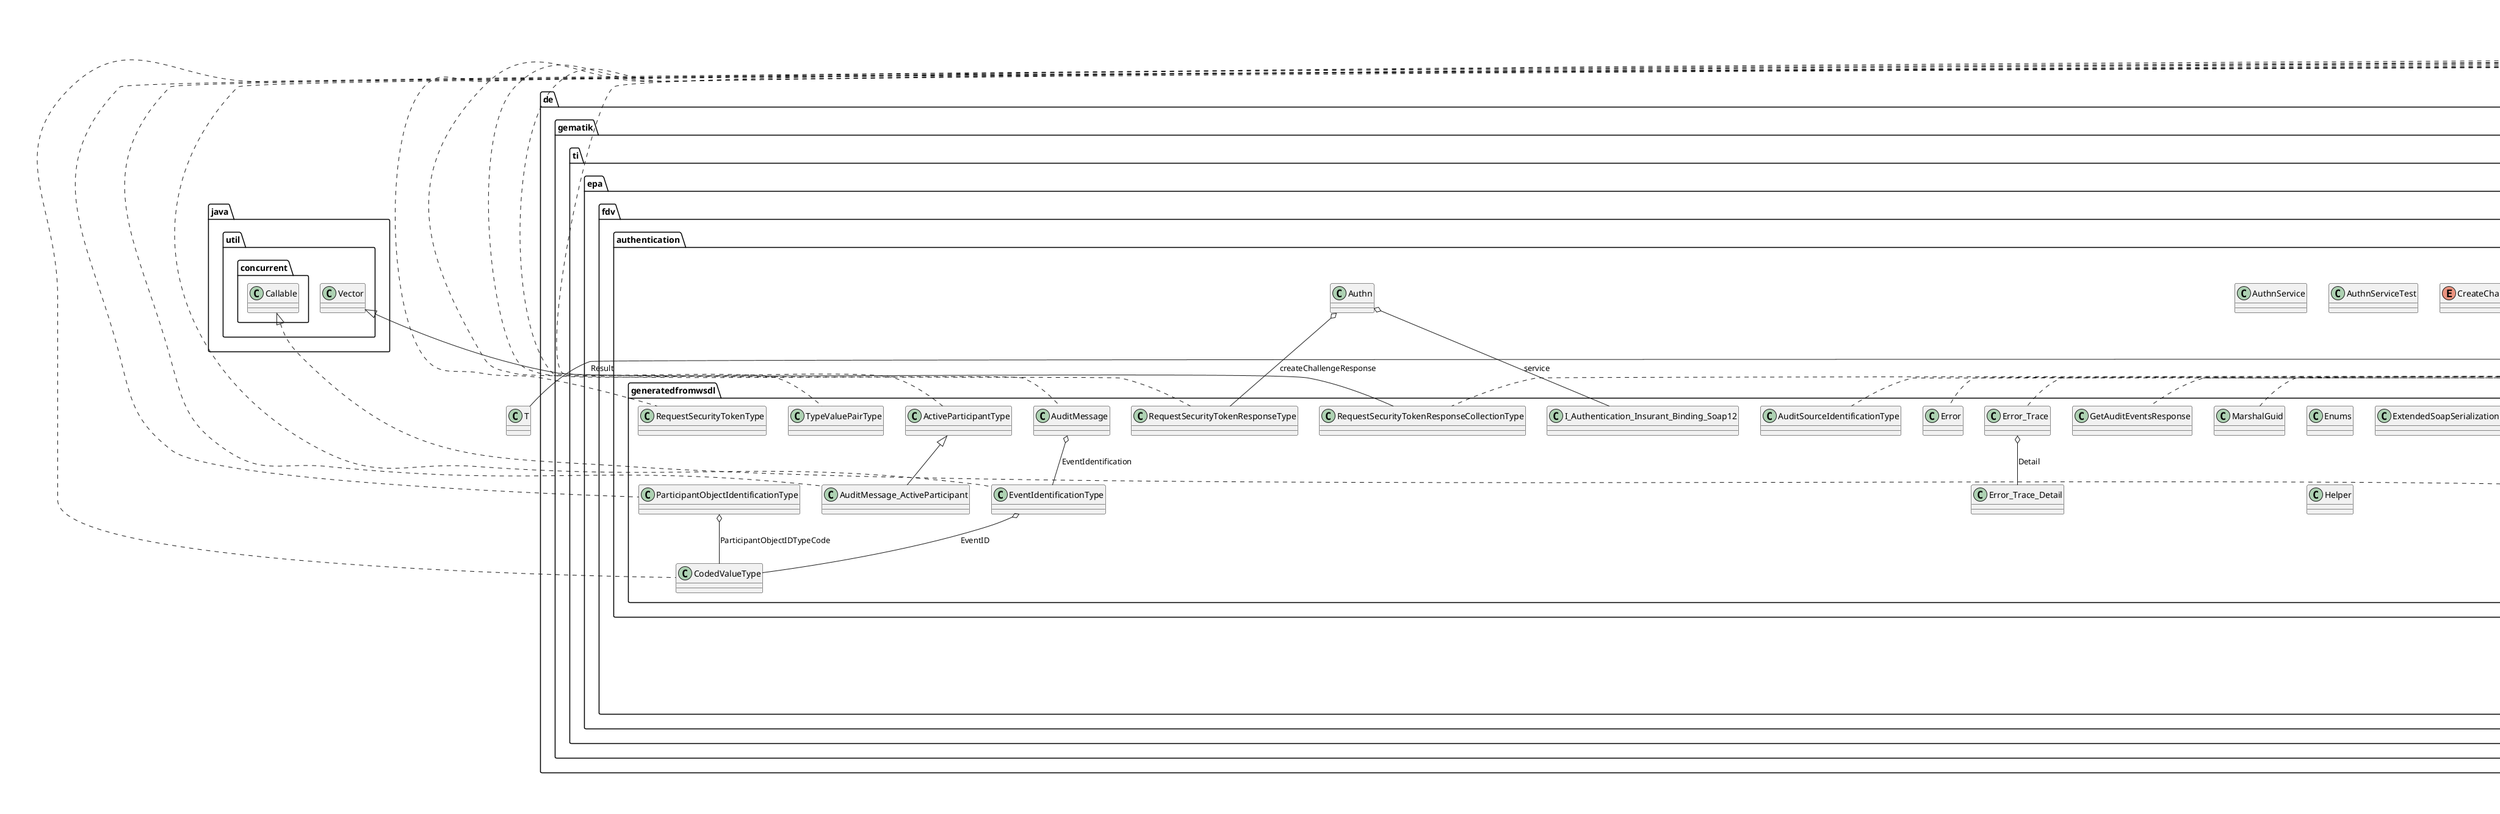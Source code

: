 @startuml

  namespace de.gematik.ti.epa.fdv.authentication {
    abstract class de.gematik.ti.epa.fdv.authentication.integration.AbstractReaderResource {
    }
  }
  

  namespace de.gematik.ti.epa.fdv.authentication {
    class de.gematik.ti.epa.fdv.authentication.Authn {
    }
  }
  

  namespace de.gematik.ti.epa.fdv.authentication {
    class de.gematik.ti.epa.fdv.authentication.AuthnService {
    }
  }
  

  namespace de.gematik.ti.epa.fdv.authentication {
    class de.gematik.ti.epa.fdv.authentication.integration.AuthnServiceInteractionWithAppTest {
    }
  }
  

  namespace de.gematik.ti.epa.fdv.authentication {
    class de.gematik.ti.epa.fdv.authentication.AuthnServiceTest {
    }
  }
  

  namespace de.gematik.ti.epa.fdv.authentication {
    class de.gematik.ti.epa.fdv.authentication.integration.AuthnIntegrationTest {
    }
  }
  

  namespace de.gematik.ti.epa.fdv.authentication {
    class de.gematik.ti.epa.fdv.authentication.integration.CardSimReaderResource {
    }
  }
  

  namespace de.gematik.ti.epa.fdv.authentication {
    enum CreateChallengeState {
    }
  }
  

  namespace de.gematik.ti.epa.fdv.authentication {
    class de.gematik.ti.epa.fdv.authentication.SslFix {
    }
  }
  

  namespace de.gematik.ti.epa.fdv.authentication {
    class de.gematik.ti.epa.fdv.authentication.integration.TestHealthCard {
    }
  }
  

  namespace de.gematik.ti.epa.fdv.authentication {
    class de.gematik.ti.epa.fdv.authentication.XmlCanonicalizer {
    }
  }
  

  namespace de.gematik.ti.epa.fdv.authentication {
    class de.gematik.ti.epa.fdv.authentication.XmlCanonicalizerTest {
    }
  }
  

  namespace de.gematik.ti.epa.fdv.authentication {
    namespace event {
      class de.gematik.ti.epa.fdv.authentication.event.AuthnProviderSelectionProvider {
      }
    }
  }
  

  namespace de.gematik.ti.epa.fdv.authentication {
    namespace event {
      interface de.gematik.ti.epa.fdv.authentication.event.IAuthnProviderSelectionListener {
      }
    }
  }
  

  namespace de.gematik.ti.epa.fdv.authentication {
    namespace event {
      class de.gematik.ti.epa.fdv.authentication.event.RequestSelectAuthenticatorEvent {
      }
    }
  }
  

  namespace de.gematik.ti.epa.fdv.authentication {
    namespace exceptions {
      class de.gematik.ti.epa.fdv.authentication.exceptions.AuthenticateException {
      }
    }
  }
  

  namespace de.gematik.ti.epa.fdv.authentication {
    namespace exceptions {
      class de.gematik.ti.epa.fdv.authentication.exceptions.XmlCanonicalizeException {
      }
    }
  }
  

  namespace de.gematik.ti.epa.fdv.authentication {
    namespace generatedfromwsdl {
      class de.gematik.ti.epa.fdv.authentication.generatedfromwsdl.ActiveParticipantType {
      }
    }
  }
  

  namespace de.gematik.ti.epa.fdv.authentication {
    namespace generatedfromwsdl {
      class de.gematik.ti.epa.fdv.authentication.generatedfromwsdl.AuditMessage {
      }
    }
  }
  

  namespace de.gematik.ti.epa.fdv.authentication {
    namespace generatedfromwsdl {
      class de.gematik.ti.epa.fdv.authentication.generatedfromwsdl.AuditMessage_ActiveParticipant {
      }
    }
  }
  

  namespace de.gematik.ti.epa.fdv.authentication {
    namespace generatedfromwsdl {
      class de.gematik.ti.epa.fdv.authentication.generatedfromwsdl.AuditSourceIdentificationType {
      }
    }
  }
  

  namespace de.gematik.ti.epa.fdv.authentication {
    namespace generatedfromwsdl {
      class de.gematik.ti.epa.fdv.authentication.generatedfromwsdl.CodedValueType {
      }
    }
  }
  

  namespace de.gematik.ti.epa.fdv.authentication {
    namespace generatedfromwsdl {
      class de.gematik.ti.epa.fdv.authentication.generatedfromwsdl.Enums {
      }
    }
  }
  

  namespace de.gematik.ti.epa.fdv.authentication {
    namespace generatedfromwsdl {
      class de.gematik.ti.epa.fdv.authentication.generatedfromwsdl.Error {
      }
    }
  }
  

  namespace de.gematik.ti.epa.fdv.authentication {
    namespace generatedfromwsdl {
      class de.gematik.ti.epa.fdv.authentication.generatedfromwsdl.Error_Trace {
      }
    }
  }
  

  namespace de.gematik.ti.epa.fdv.authentication {
    namespace generatedfromwsdl {
      class de.gematik.ti.epa.fdv.authentication.generatedfromwsdl.Error_Trace_Detail {
      }
    }
  }
  

  namespace de.gematik.ti.epa.fdv.authentication {
    namespace generatedfromwsdl {
      class de.gematik.ti.epa.fdv.authentication.generatedfromwsdl.EventIdentificationType {
      }
    }
  }
  

  namespace de.gematik.ti.epa.fdv.authentication {
    namespace generatedfromwsdl {
      class de.gematik.ti.epa.fdv.authentication.generatedfromwsdl.ExtendedSoapSerializationEnvelope {
      }
    }
  }
  

  namespace de.gematik.ti.epa.fdv.authentication {
    namespace generatedfromwsdl {
      class de.gematik.ti.epa.fdv.authentication.generatedfromwsdl.GetAuditEventsResponse {
      }
    }
  }
  

  namespace de.gematik.ti.epa.fdv.authentication {
    namespace generatedfromwsdl {
      class de.gematik.ti.epa.fdv.authentication.generatedfromwsdl.Helper {
      }
    }
  }
  

  namespace de.gematik.ti.epa.fdv.authentication {
    namespace generatedfromwsdl {
      class de.gematik.ti.epa.fdv.authentication.generatedfromwsdl.I_Authentication_Insurant_Binding_Soap12 {
      }
    }
  }
  

  namespace de.gematik.ti.epa.fdv.authentication {
    namespace generatedfromwsdl {
      class de.gematik.ti.epa.fdv.authentication.generatedfromwsdl.MarshalGuid {
      }
    }
  }
  

  namespace de.gematik.ti.epa.fdv.authentication {
    namespace generatedfromwsdl {
      class de.gematik.ti.epa.fdv.authentication.generatedfromwsdl.ParticipantObjectIdentificationType {
      }
    }
  }
  

  namespace de.gematik.ti.epa.fdv.authentication {
    namespace generatedfromwsdl {
      class de.gematik.ti.epa.fdv.authentication.generatedfromwsdl.RequestSecurityTokenResponseCollectionType {
      }
    }
  }
  

  namespace de.gematik.ti.epa.fdv.authentication {
    namespace generatedfromwsdl {
      class de.gematik.ti.epa.fdv.authentication.generatedfromwsdl.RequestSecurityTokenResponseType {
      }
    }
  }
  

  namespace de.gematik.ti.epa.fdv.authentication {
    namespace generatedfromwsdl {
      class de.gematik.ti.epa.fdv.authentication.generatedfromwsdl.RequestSecurityTokenType {
      }
    }
  }
  

  namespace de.gematik.ti.epa.fdv.authentication {
    namespace generatedfromwsdl {
      class de.gematik.ti.epa.fdv.authentication.generatedfromwsdl.TypeValuePairType {
      }
    }
  }
  

  namespace de.gematik.ti.epa.fdv.gen.authn {
    class de.gematik.ti.epa.fdv.gen.authn.ActionType {
    }
  }
  

  namespace de.gematik.ti.epa.fdv.gen.authn {
    class de.gematik.ti.epa.fdv.gen.authn.ActiveParticipantType {
    }
  }
  

  namespace de.gematik.ti.epa.fdv.gen.authn {
    class de.gematik.ti.epa.fdv.gen.authn.AdviceType {
    }
  }
  

  namespace de.gematik.ti.epa.fdv.gen.authn {
    class de.gematik.ti.epa.fdv.gen.authn.AgreementMethodType {
    }
  }
  

  namespace de.gematik.ti.epa.fdv.gen.authn {
    class de.gematik.ti.epa.fdv.gen.authn.AllowPostdatingType {
    }
  }
  

  namespace de.gematik.ti.epa.fdv.gen.authn {
    class de.gematik.ti.epa.fdv.gen.authn.Anonymous {
    }
  }
  

  namespace de.gematik.ti.epa.fdv.gen.authn {
    class de.gematik.ti.epa.fdv.gen.authn.AppliesTo {
    }
  }
  

  namespace de.gematik.ti.epa.fdv.gen.authn {
    class de.gematik.ti.epa.fdv.gen.authn.AssertionType {
    }
  }
  

  namespace de.gematik.ti.epa.fdv.gen.authn {
    class de.gematik.ti.epa.fdv.gen.authn.AttributeStatementType {
    }
  }
  

  namespace de.gematik.ti.epa.fdv.gen.authn {
    class de.gematik.ti.epa.fdv.gen.authn.AttributeType {
    }
  }
  

  namespace de.gematik.ti.epa.fdv.gen.authn {
    class de.gematik.ti.epa.fdv.gen.authn.AttributedAnyType {
    }
  }
  

  namespace de.gematik.ti.epa.fdv.gen.authn {
    class de.gematik.ti.epa.fdv.gen.authn.AttributedDateTime {
    }
  }
  

  namespace de.gematik.ti.epa.fdv.gen.authn {
    class de.gematik.ti.epa.fdv.gen.authn.AttributedQNameType {
    }
  }
  

  namespace de.gematik.ti.epa.fdv.gen.authn {
    class de.gematik.ti.epa.fdv.gen.authn.AttributedQNameType_1 {
    }
  }
  

  namespace de.gematik.ti.epa.fdv.gen.authn {
    class de.gematik.ti.epa.fdv.gen.authn.AttributedString {
    }
  }
  

  namespace de.gematik.ti.epa.fdv.gen.authn {
    class de.gematik.ti.epa.fdv.gen.authn.AttributedURI {
    }
  }
  

  namespace de.gematik.ti.epa.fdv.gen.authn {
    class de.gematik.ti.epa.fdv.gen.authn.AttributedURIType {
    }
  }
  

  namespace de.gematik.ti.epa.fdv.gen.authn {
    class de.gematik.ti.epa.fdv.gen.authn.AttributedUnsignedLongType {
    }
  }
  

  namespace de.gematik.ti.epa.fdv.gen.authn {
    class de.gematik.ti.epa.fdv.gen.authn.AudienceRestrictionType {
    }
  }
  

  namespace de.gematik.ti.epa.fdv.gen.authn {
    class de.gematik.ti.epa.fdv.gen.authn.AuditMessage {
    }
  }
  

  namespace de.gematik.ti.epa.fdv.gen.authn {
    class de.gematik.ti.epa.fdv.gen.authn.AuditMessage_ActiveParticipant {
    }
  }
  

  namespace de.gematik.ti.epa.fdv.gen.authn {
    class de.gematik.ti.epa.fdv.gen.authn.AuditSourceIdentificationType {
    }
  }
  

  namespace de.gematik.ti.epa.fdv.gen.authn {
    class de.gematik.ti.epa.fdv.gen.authn.AuthenticatorType {
    }
  }
  

  namespace de.gematik.ti.epa.fdv.gen.authn {
    class de.gematik.ti.epa.fdv.gen.authn.AuthnContextType {
    }
  }
  

  namespace de.gematik.ti.epa.fdv.gen.authn {
    class de.gematik.ti.epa.fdv.gen.authn.AuthnStatementType {
    }
  }
  

  namespace de.gematik.ti.epa.fdv.gen.authn {
    class de.gematik.ti.epa.fdv.gen.authn.AuthzDecisionStatementType {
    }
  }
  

  namespace de.gematik.ti.epa.fdv.gen.authn {
    class de.gematik.ti.epa.fdv.gen.authn.BaseIDAbstractType {
    }
  }
  

  namespace de.gematik.ti.epa.fdv.gen.authn {
    class de.gematik.ti.epa.fdv.gen.authn.BinaryExchangeType {
    }
  }
  

  namespace de.gematik.ti.epa.fdv.gen.authn {
    class de.gematik.ti.epa.fdv.gen.authn.BinarySecretType {
    }
  }
  

  namespace de.gematik.ti.epa.fdv.gen.authn {
    class de.gematik.ti.epa.fdv.gen.authn.BinarySecurityTokenType {
    }
  }
  

  namespace de.gematik.ti.epa.fdv.gen.authn {
    class de.gematik.ti.epa.fdv.gen.authn.CancelTargetType {
    }
  }
  

  namespace de.gematik.ti.epa.fdv.gen.authn {
    class de.gematik.ti.epa.fdv.gen.authn.CanonicalizationMethodType {
    }
  }
  

  namespace de.gematik.ti.epa.fdv.gen.authn {
    class de.gematik.ti.epa.fdv.gen.authn.CipherDataType {
    }
  }
  

  namespace de.gematik.ti.epa.fdv.gen.authn {
    class de.gematik.ti.epa.fdv.gen.authn.CipherReferenceType {
    }
  }
  

  namespace de.gematik.ti.epa.fdv.gen.authn {
    class de.gematik.ti.epa.fdv.gen.authn.ClaimsType {
    }
  }
  

  namespace de.gematik.ti.epa.fdv.gen.authn {
    class de.gematik.ti.epa.fdv.gen.authn.CodedValueType {
    }
  }
  

  namespace de.gematik.ti.epa.fdv.gen.authn {
    class de.gematik.ti.epa.fdv.gen.authn.ConditionAbstractType {
    }
  }
  

  namespace de.gematik.ti.epa.fdv.gen.authn {
    class de.gematik.ti.epa.fdv.gen.authn.ConditionsType {
    }
  }
  

  namespace de.gematik.ti.epa.fdv.gen.authn {
    class de.gematik.ti.epa.fdv.gen.authn.DHKeyValueType {
    }
  }
  

  namespace de.gematik.ti.epa.fdv.gen.authn {
    class de.gematik.ti.epa.fdv.gen.authn.DSAKeyValueType {
    }
  }
  

  namespace de.gematik.ti.epa.fdv.gen.authn {
    class de.gematik.ti.epa.fdv.gen.authn.DelegateToType {
    }
  }
  

  namespace de.gematik.ti.epa.fdv.gen.authn {
    class de.gematik.ti.epa.fdv.gen.authn.DigestMethodType {
    }
  }
  

  namespace de.gematik.ti.epa.fdv.gen.authn {
    class de.gematik.ti.epa.fdv.gen.authn.EmbeddedType {
    }
  }
  

  namespace de.gematik.ti.epa.fdv.gen.authn {
    class de.gematik.ti.epa.fdv.gen.authn.EncodedString {
    }
  }
  

  namespace de.gematik.ti.epa.fdv.gen.authn {
    class de.gematik.ti.epa.fdv.gen.authn.EncryptedDataType {
    }
  }
  

  namespace de.gematik.ti.epa.fdv.gen.authn {
    class de.gematik.ti.epa.fdv.gen.authn.EncryptedElementType {
    }
  }
  

  namespace de.gematik.ti.epa.fdv.gen.authn {
    class de.gematik.ti.epa.fdv.gen.authn.EncryptedKeyType {
    }
  }
  

  namespace de.gematik.ti.epa.fdv.gen.authn {
    class de.gematik.ti.epa.fdv.gen.authn.EncryptedType {
    }
  }
  

  namespace de.gematik.ti.epa.fdv.gen.authn {
    class de.gematik.ti.epa.fdv.gen.authn.EncryptionMethodType {
    }
  }
  

  namespace de.gematik.ti.epa.fdv.gen.authn {
    class de.gematik.ti.epa.fdv.gen.authn.EncryptionPropertiesType {
    }
  }
  

  namespace de.gematik.ti.epa.fdv.gen.authn {
    class de.gematik.ti.epa.fdv.gen.authn.EncryptionPropertyType {
    }
  }
  

  namespace de.gematik.ti.epa.fdv.gen.authn {
    class de.gematik.ti.epa.fdv.gen.authn.EncryptionType {
    }
  }
  

  namespace de.gematik.ti.epa.fdv.gen.authn {
    class de.gematik.ti.epa.fdv.gen.authn.EndpointReferenceType {
    }
  }
  

  namespace de.gematik.ti.epa.fdv.gen.authn {
    class de.gematik.ti.epa.fdv.gen.authn.EntropyType {
    }
  }
  

  namespace de.gematik.ti.epa.fdv.gen.authn {
    class de.gematik.ti.epa.fdv.gen.authn.Enums {
    }
  }
  

  namespace de.gematik.ti.epa.fdv.gen.authn {
    class de.gematik.ti.epa.fdv.gen.authn.Error {
    }
  }
  

  namespace de.gematik.ti.epa.fdv.gen.authn {
    class de.gematik.ti.epa.fdv.gen.authn.Error_Trace {
    }
  }
  

  namespace de.gematik.ti.epa.fdv.gen.authn {
    class de.gematik.ti.epa.fdv.gen.authn.Error_Trace_Detail {
    }
  }
  

  namespace de.gematik.ti.epa.fdv.gen.authn {
    class de.gematik.ti.epa.fdv.gen.authn.EventIdentificationType {
    }
  }
  

  namespace de.gematik.ti.epa.fdv.gen.authn {
    class de.gematik.ti.epa.fdv.gen.authn.EvidenceType {
    }
  }
  

  namespace de.gematik.ti.epa.fdv.gen.authn {
    class de.gematik.ti.epa.fdv.gen.authn.ExtendedSoapSerializationEnvelope {
    }
  }
  

  namespace de.gematik.ti.epa.fdv.gen.authn {
    class de.gematik.ti.epa.fdv.gen.authn.Functions {
    }
  }
  

  namespace de.gematik.ti.epa.fdv.gen.authn {
    class de.gematik.ti.epa.fdv.gen.authn.GetAuditEventsResponse {
    }
  }
  

  namespace de.gematik.ti.epa.fdv.gen.authn {
    class de.gematik.ti.epa.fdv.gen.authn.Helper {
    }
  }
  

  namespace de.gematik.ti.epa.fdv.gen.authn {
    interface de.gematik.ti.epa.fdv.gen.authn.IServiceEvents {
    }
  }
  

  namespace de.gematik.ti.epa.fdv.gen.authn {
    class de.gematik.ti.epa.fdv.gen.authn.I_Authentication_Insurant_Binding_Soap12 {
    }
  }
  

  namespace de.gematik.ti.epa.fdv.gen.authn {
    class de.gematik.ti.epa.fdv.gen.authn.KeyExchangeTokenType {
    }
  }
  

  namespace de.gematik.ti.epa.fdv.gen.authn {
    class de.gematik.ti.epa.fdv.gen.authn.KeyIdentifierType {
    }
  }
  

  namespace de.gematik.ti.epa.fdv.gen.authn {
    class de.gematik.ti.epa.fdv.gen.authn.KeyInfoConfirmationDataType {
    }
  }
  

  namespace de.gematik.ti.epa.fdv.gen.authn {
    class de.gematik.ti.epa.fdv.gen.authn.KeyInfoType {
    }
  }
  

  namespace de.gematik.ti.epa.fdv.gen.authn {
    class de.gematik.ti.epa.fdv.gen.authn.KeyValueType {
    }
  }
  

  namespace de.gematik.ti.epa.fdv.gen.authn {
    class de.gematik.ti.epa.fdv.gen.authn.LifetimeType {
    }
  }
  

  namespace de.gematik.ti.epa.fdv.gen.authn {
    class de.gematik.ti.epa.fdv.gen.authn.ManifestType {
    }
  }
  

  namespace de.gematik.ti.epa.fdv.gen.authn {
    class de.gematik.ti.epa.fdv.gen.authn.MarshalGuid {
    }
  }
  

  namespace de.gematik.ti.epa.fdv.gen.authn {
    class de.gematik.ti.epa.fdv.gen.authn.MetadataType {
    }
  }
  

  namespace de.gematik.ti.epa.fdv.gen.authn {
    class de.gematik.ti.epa.fdv.gen.authn.NameIDType {
    }
  }
  

  namespace de.gematik.ti.epa.fdv.gen.authn {
    class de.gematik.ti.epa.fdv.gen.authn.ObjectType {
    }
  }
  

  namespace de.gematik.ti.epa.fdv.gen.authn {
    class de.gematik.ti.epa.fdv.gen.authn.OnBehalfOfType {
    }
  }
  

  namespace de.gematik.ti.epa.fdv.gen.authn {
    class de.gematik.ti.epa.fdv.gen.authn.OneTimeUseType {
    }
  }
  

  namespace de.gematik.ti.epa.fdv.gen.authn {
    class de.gematik.ti.epa.fdv.gen.authn.OperationResult {
    }
  }
  

  namespace de.gematik.ti.epa.fdv.gen.authn {
    class de.gematik.ti.epa.fdv.gen.authn.OperatorContentType {
    }
  }
  

  namespace de.gematik.ti.epa.fdv.gen.authn {
    class de.gematik.ti.epa.fdv.gen.authn.PGPDataType {
    }
  }
  

  namespace de.gematik.ti.epa.fdv.gen.authn {
    class de.gematik.ti.epa.fdv.gen.authn.ParticipantObjectIdentificationType {
    }
  }
  

  namespace de.gematik.ti.epa.fdv.gen.authn {
    class de.gematik.ti.epa.fdv.gen.authn.ParticipantType {
    }
  }
  

  namespace de.gematik.ti.epa.fdv.gen.authn {
    class de.gematik.ti.epa.fdv.gen.authn.ParticipantsType {
    }
  }
  

  namespace de.gematik.ti.epa.fdv.gen.authn {
    class de.gematik.ti.epa.fdv.gen.authn.PasswordString {
    }
  }
  

  namespace de.gematik.ti.epa.fdv.gen.authn {
    class de.gematik.ti.epa.fdv.gen.authn.Policy {
    }
  }
  

  namespace de.gematik.ti.epa.fdv.gen.authn {
    class de.gematik.ti.epa.fdv.gen.authn.PolicyAttachment {
    }
  }
  

  namespace de.gematik.ti.epa.fdv.gen.authn {
    class de.gematik.ti.epa.fdv.gen.authn.PolicyReference {
    }
  }
  

  namespace de.gematik.ti.epa.fdv.gen.authn {
    class de.gematik.ti.epa.fdv.gen.authn.ProblemActionType {
    }
  }
  

  namespace de.gematik.ti.epa.fdv.gen.authn {
    class de.gematik.ti.epa.fdv.gen.authn.ProofEncryptionType {
    }
  }
  

  namespace de.gematik.ti.epa.fdv.gen.authn {
    class de.gematik.ti.epa.fdv.gen.authn.ProxyRestrictionType {
    }
  }
  

  namespace de.gematik.ti.epa.fdv.gen.authn {
    class de.gematik.ti.epa.fdv.gen.authn.RSAKeyValueType {
    }
  }
  

  namespace de.gematik.ti.epa.fdv.gen.authn {
    class de.gematik.ti.epa.fdv.gen.authn.ReferenceList {
    }
  }
  

  namespace de.gematik.ti.epa.fdv.gen.authn {
    class de.gematik.ti.epa.fdv.gen.authn.ReferenceParametersType {
    }
  }
  

  namespace de.gematik.ti.epa.fdv.gen.authn {
    class de.gematik.ti.epa.fdv.gen.authn.ReferenceType {
    }
  }
  

  namespace de.gematik.ti.epa.fdv.gen.authn {
    class de.gematik.ti.epa.fdv.gen.authn.ReferenceType_1 {
    }
  }
  

  namespace de.gematik.ti.epa.fdv.gen.authn {
    class de.gematik.ti.epa.fdv.gen.authn.ReferenceType_2 {
    }
  }
  

  namespace de.gematik.ti.epa.fdv.gen.authn {
    class de.gematik.ti.epa.fdv.gen.authn.RelatesToType {
    }
  }
  

  namespace de.gematik.ti.epa.fdv.gen.authn {
    class de.gematik.ti.epa.fdv.gen.authn.RenewTargetType {
    }
  }
  

  namespace de.gematik.ti.epa.fdv.gen.authn {
    class de.gematik.ti.epa.fdv.gen.authn.RenewingType {
    }
  }
  

  namespace de.gematik.ti.epa.fdv.gen.authn {
    class de.gematik.ti.epa.fdv.gen.authn.RequestKETType {
    }
  }
  

  namespace de.gematik.ti.epa.fdv.gen.authn {
    class de.gematik.ti.epa.fdv.gen.authn.RequestSecurityTokenCollectionType {
    }
  }
  

  namespace de.gematik.ti.epa.fdv.gen.authn {
    class de.gematik.ti.epa.fdv.gen.authn.RequestSecurityTokenResponseCollectionType {
    }
  }
  

  namespace de.gematik.ti.epa.fdv.gen.authn {
    class de.gematik.ti.epa.fdv.gen.authn.RequestSecurityTokenResponseType {
    }
  }
  

  namespace de.gematik.ti.epa.fdv.gen.authn {
    class de.gematik.ti.epa.fdv.gen.authn.RequestSecurityTokenType {
    }
  }
  

  namespace de.gematik.ti.epa.fdv.gen.authn {
    class de.gematik.ti.epa.fdv.gen.authn.RequestedProofTokenType {
    }
  }
  

  namespace de.gematik.ti.epa.fdv.gen.authn {
    class de.gematik.ti.epa.fdv.gen.authn.RequestedReferenceType {
    }
  }
  

  namespace de.gematik.ti.epa.fdv.gen.authn {
    class de.gematik.ti.epa.fdv.gen.authn.RequestedSecurityTokenType {
    }
  }
  

  namespace de.gematik.ti.epa.fdv.gen.authn {
    class de.gematik.ti.epa.fdv.gen.authn.RequestedTokenCancelledType {
    }
  }
  

  namespace de.gematik.ti.epa.fdv.gen.authn {
    class de.gematik.ti.epa.fdv.gen.authn.RetrievalMethodType {
    }
  }
  

  namespace de.gematik.ti.epa.fdv.gen.authn {
    class de.gematik.ti.epa.fdv.gen.authn.SPKIDataType {
    }
  }
  

  namespace de.gematik.ti.epa.fdv.gen.authn {
    class de.gematik.ti.epa.fdv.gen.authn.SecondaryParameters {
    }
  }
  

  namespace de.gematik.ti.epa.fdv.gen.authn {
    class de.gematik.ti.epa.fdv.gen.authn.SecurityHeaderType {
    }
  }
  

  namespace de.gematik.ti.epa.fdv.gen.authn {
    class de.gematik.ti.epa.fdv.gen.authn.SecurityTokenReferenceType {
    }
  }
  

  namespace de.gematik.ti.epa.fdv.gen.authn {
    class de.gematik.ti.epa.fdv.gen.authn.ServiceNameType {
    }
  }
  

  namespace de.gematik.ti.epa.fdv.gen.authn {
    class de.gematik.ti.epa.fdv.gen.authn.SignChallengeType {
    }
  }
  

  namespace de.gematik.ti.epa.fdv.gen.authn {
    class de.gematik.ti.epa.fdv.gen.authn.SignatureMethodType {
    }
  }
  

  namespace de.gematik.ti.epa.fdv.gen.authn {
    class de.gematik.ti.epa.fdv.gen.authn.SignaturePropertiesType {
    }
  }
  

  namespace de.gematik.ti.epa.fdv.gen.authn {
    class de.gematik.ti.epa.fdv.gen.authn.SignaturePropertyType {
    }
  }
  

  namespace de.gematik.ti.epa.fdv.gen.authn {
    class de.gematik.ti.epa.fdv.gen.authn.SignatureType {
    }
  }
  

  namespace de.gematik.ti.epa.fdv.gen.authn {
    class de.gematik.ti.epa.fdv.gen.authn.SignatureValueType {
    }
  }
  

  namespace de.gematik.ti.epa.fdv.gen.authn {
    class de.gematik.ti.epa.fdv.gen.authn.SignedInfoType {
    }
  }
  

  namespace de.gematik.ti.epa.fdv.gen.authn {
    class de.gematik.ti.epa.fdv.gen.authn.StatementAbstractType {
    }
  }
  

  namespace de.gematik.ti.epa.fdv.gen.authn {
    class de.gematik.ti.epa.fdv.gen.authn.StatusType {
    }
  }
  

  namespace de.gematik.ti.epa.fdv.gen.authn {
    class de.gematik.ti.epa.fdv.gen.authn.SubjectConfirmationDataType {
    }
  }
  

  namespace de.gematik.ti.epa.fdv.gen.authn {
    class de.gematik.ti.epa.fdv.gen.authn.SubjectConfirmationType {
    }
  }
  

  namespace de.gematik.ti.epa.fdv.gen.authn {
    class de.gematik.ti.epa.fdv.gen.authn.SubjectLocalityType {
    }
  }
  

  namespace de.gematik.ti.epa.fdv.gen.authn {
    class de.gematik.ti.epa.fdv.gen.authn.SubjectType {
    }
  }
  

  namespace de.gematik.ti.epa.fdv.gen.authn {
    class de.gematik.ti.epa.fdv.gen.authn.TimestampType {
    }
  }
  

  namespace de.gematik.ti.epa.fdv.gen.authn {
    class de.gematik.ti.epa.fdv.gen.authn.TransformType {
    }
  }
  

  namespace de.gematik.ti.epa.fdv.gen.authn {
    class de.gematik.ti.epa.fdv.gen.authn.TransformationParametersType {
    }
  }
  

  namespace de.gematik.ti.epa.fdv.gen.authn {
    class de.gematik.ti.epa.fdv.gen.authn.TransformsType {
    }
  }
  

  namespace de.gematik.ti.epa.fdv.gen.authn {
    class de.gematik.ti.epa.fdv.gen.authn.TransformsType_1 {
    }
  }
  

  namespace de.gematik.ti.epa.fdv.gen.authn {
    class de.gematik.ti.epa.fdv.gen.authn.TypeValuePairType {
    }
  }
  

  namespace de.gematik.ti.epa.fdv.gen.authn {
    class de.gematik.ti.epa.fdv.gen.authn.UseKeyType {
    }
  }
  

  namespace de.gematik.ti.epa.fdv.gen.authn {
    class de.gematik.ti.epa.fdv.gen.authn.UsernameTokenType {
    }
  }
  

  namespace de.gematik.ti.epa.fdv.gen.authn {
    class de.gematik.ti.epa.fdv.gen.authn.UsingAddressing {
    }
  }
  

  namespace de.gematik.ti.epa.fdv.gen.authn {
    class de.gematik.ti.epa.fdv.gen.authn.ValidateTargetType {
    }
  }
  

  namespace de.gematik.ti.epa.fdv.gen.authn {
    class de.gematik.ti.epa.fdv.gen.authn.X509DataType {
    }
  }
  

  namespace de.gematik.ti.epa.fdv.gen.authn {
    class de.gematik.ti.epa.fdv.gen.authn.X509IssuerSerialType {
    }
  }
  

  de.gematik.ti.epa.fdv.authentication.Authn o-- de.gematik.ti.epa.fdv.authentication.generatedfromwsdl.RequestSecurityTokenResponseType : createChallengeResponse
  de.gematik.ti.epa.fdv.authentication.Authn o-- de.gematik.ti.epa.fdv.authentication.generatedfromwsdl.I_Authentication_Insurant_Binding_Soap12 : service
  de.gematik.ti.epa.fdv.authentication.integration.AuthnServiceInteractionWithAppTest o-- de.gematik.ti.epa.fdv.authentication.integration.AuthnServiceInteractionWithAppTest.MockEpaApp : mockEpaApp
  de.gematik.ti.epa.fdv.authentication.integration.CardSimReaderResource o-- de.gematik.ti.epa.fdv.authentication.integration.CardSimReaderResource.ConnectionListener : connectionListener
  de.gematik.ti.epa.fdv.authentication.event.AuthnProviderSelectionProvider .up.|> de.gematik.ti.epa.fdv.authentication.event.IAuthnProviderSelectionListener
  de.gematik.ti.epa.fdv.authentication.event.AuthnProviderSelectionProvider .up.|> java.util.concurrent.Callable
  de.gematik.ti.epa.fdv.authentication.event.RequestSelectAuthenticatorEvent o-- de.gematik.ti.epa.fdv.authentication.event.IAuthnProviderSelectionListener : listner
  de.gematik.ti.epa.fdv.authentication.generatedfromwsdl.ActiveParticipantType .up.|> KvmSerializable
  de.gematik.ti.epa.fdv.authentication.generatedfromwsdl.ActiveParticipantType o-- de.gematik.ti.epa.fdv.authentication.generatedfromwsdl.Enums.ActiveParticipantType_NetworkAccessPointTypeCode : NetworkAccessPointTypeCode
  de.gematik.ti.epa.fdv.authentication.generatedfromwsdl.AuditMessage .up.|> KvmSerializable
  de.gematik.ti.epa.fdv.authentication.generatedfromwsdl.AuditMessage o-- de.gematik.ti.epa.fdv.authentication.generatedfromwsdl.EventIdentificationType : EventIdentification
  de.gematik.ti.epa.fdv.authentication.generatedfromwsdl.AuditMessage_ActiveParticipant .up.|> KvmSerializable
  de.gematik.ti.epa.fdv.authentication.generatedfromwsdl.AuditMessage_ActiveParticipant -up-|> de.gematik.ti.epa.fdv.authentication.generatedfromwsdl.ActiveParticipantType
  de.gematik.ti.epa.fdv.authentication.generatedfromwsdl.AuditSourceIdentificationType .up.|> KvmSerializable
  de.gematik.ti.epa.fdv.authentication.generatedfromwsdl.CodedValueType .up.|> KvmSerializable
  de.gematik.ti.epa.fdv.authentication.generatedfromwsdl.Error .up.|> KvmSerializable
  de.gematik.ti.epa.fdv.authentication.generatedfromwsdl.Error_Trace .up.|> KvmSerializable
  de.gematik.ti.epa.fdv.authentication.generatedfromwsdl.Error_Trace o-- de.gematik.ti.epa.fdv.authentication.generatedfromwsdl.Error_Trace_Detail : Detail
  de.gematik.ti.epa.fdv.authentication.generatedfromwsdl.EventIdentificationType .up.|> KvmSerializable
  de.gematik.ti.epa.fdv.authentication.generatedfromwsdl.EventIdentificationType o-- de.gematik.ti.epa.fdv.authentication.generatedfromwsdl.Enums.EventIdentificationType_EventActionCode : EventActionCode
  de.gematik.ti.epa.fdv.authentication.generatedfromwsdl.EventIdentificationType o-- de.gematik.ti.epa.fdv.authentication.generatedfromwsdl.CodedValueType : EventID
  de.gematik.ti.epa.fdv.authentication.generatedfromwsdl.EventIdentificationType o-- de.gematik.ti.epa.fdv.authentication.generatedfromwsdl.Enums.EventIdentificationType_EventOutcomeIndicator : EventOutcomeIndicator
  de.gematik.ti.epa.fdv.authentication.generatedfromwsdl.GetAuditEventsResponse .up.|> KvmSerializable
  de.gematik.ti.epa.fdv.authentication.generatedfromwsdl.MarshalGuid .up.|> Marshal
  de.gematik.ti.epa.fdv.authentication.generatedfromwsdl.ParticipantObjectIdentificationType .up.|> KvmSerializable
  de.gematik.ti.epa.fdv.authentication.generatedfromwsdl.ParticipantObjectIdentificationType o-- de.gematik.ti.epa.fdv.authentication.generatedfromwsdl.Enums.ParticipantObjectIdentificationType_ParticipantObjectDataLifeCycle : ParticipantObjectDataLifeCycle
  de.gematik.ti.epa.fdv.authentication.generatedfromwsdl.ParticipantObjectIdentificationType o-- de.gematik.ti.epa.fdv.authentication.generatedfromwsdl.CodedValueType : ParticipantObjectIDTypeCode
  de.gematik.ti.epa.fdv.authentication.generatedfromwsdl.ParticipantObjectIdentificationType o-- de.gematik.ti.epa.fdv.authentication.generatedfromwsdl.Enums.ParticipantObjectIdentificationType_ParticipantObjectTypeCode : ParticipantObjectTypeCode
  de.gematik.ti.epa.fdv.authentication.generatedfromwsdl.ParticipantObjectIdentificationType o-- de.gematik.ti.epa.fdv.authentication.generatedfromwsdl.Enums.ParticipantObjectIdentificationType_ParticipantObjectTypeCodeRole : ParticipantObjectTypeCodeRole
  de.gematik.ti.epa.fdv.authentication.generatedfromwsdl.RequestSecurityTokenResponseCollectionType .up.|> KvmSerializable
  de.gematik.ti.epa.fdv.authentication.generatedfromwsdl.RequestSecurityTokenResponseCollectionType -up-|> java.util.Vector
  de.gematik.ti.epa.fdv.authentication.generatedfromwsdl.RequestSecurityTokenResponseType .up.|> KvmSerializable
  de.gematik.ti.epa.fdv.authentication.generatedfromwsdl.RequestSecurityTokenType .up.|> KvmSerializable
  de.gematik.ti.epa.fdv.authentication.generatedfromwsdl.TypeValuePairType .up.|> KvmSerializable
  de.gematik.ti.epa.fdv.gen.authn.ActiveParticipantType .up.|> KvmSerializable
  de.gematik.ti.epa.fdv.gen.authn.AdviceType .up.|> KvmSerializable
  de.gematik.ti.epa.fdv.gen.authn.AgreementMethodType .up.|> KvmSerializable
  de.gematik.ti.epa.fdv.gen.authn.AllowPostdatingType .up.|> KvmSerializable
  de.gematik.ti.epa.fdv.gen.authn.AppliesTo .up.|> KvmSerializable
  de.gematik.ti.epa.fdv.gen.authn.AssertionType .up.|> KvmSerializable
  de.gematik.ti.epa.fdv.gen.authn.AttributeStatementType .up.|> KvmSerializable
  de.gematik.ti.epa.fdv.gen.authn.AttributeType .up.|> KvmSerializable
  de.gematik.ti.epa.fdv.gen.authn.AttributedAnyType .up.|> KvmSerializable
  de.gematik.ti.epa.fdv.gen.authn.AudienceRestrictionType .up.|> KvmSerializable
  de.gematik.ti.epa.fdv.gen.authn.AuditMessage .up.|> KvmSerializable
  de.gematik.ti.epa.fdv.gen.authn.AuditMessage_ActiveParticipant .up.|> KvmSerializable
  de.gematik.ti.epa.fdv.gen.authn.AuditSourceIdentificationType .up.|> KvmSerializable
  de.gematik.ti.epa.fdv.gen.authn.AuthenticatorType .up.|> KvmSerializable
  de.gematik.ti.epa.fdv.gen.authn.AuthnContextType .up.|> KvmSerializable
  de.gematik.ti.epa.fdv.gen.authn.AuthnStatementType .up.|> KvmSerializable
  de.gematik.ti.epa.fdv.gen.authn.AuthzDecisionStatementType .up.|> KvmSerializable
  de.gematik.ti.epa.fdv.gen.authn.BaseIDAbstractType .up.|> KvmSerializable
  de.gematik.ti.epa.fdv.gen.authn.CancelTargetType .up.|> KvmSerializable
  de.gematik.ti.epa.fdv.gen.authn.CanonicalizationMethodType .up.|> KvmSerializable
  de.gematik.ti.epa.fdv.gen.authn.CipherDataType .up.|> KvmSerializable
  de.gematik.ti.epa.fdv.gen.authn.CipherReferenceType .up.|> KvmSerializable
  de.gematik.ti.epa.fdv.gen.authn.ClaimsType .up.|> KvmSerializable
  de.gematik.ti.epa.fdv.gen.authn.CodedValueType .up.|> KvmSerializable
  de.gematik.ti.epa.fdv.gen.authn.ConditionAbstractType .up.|> KvmSerializable
  de.gematik.ti.epa.fdv.gen.authn.ConditionsType .up.|> KvmSerializable
  de.gematik.ti.epa.fdv.gen.authn.DHKeyValueType .up.|> KvmSerializable
  de.gematik.ti.epa.fdv.gen.authn.DSAKeyValueType .up.|> KvmSerializable
  de.gematik.ti.epa.fdv.gen.authn.DelegateToType .up.|> KvmSerializable
  de.gematik.ti.epa.fdv.gen.authn.DigestMethodType .up.|> KvmSerializable
  de.gematik.ti.epa.fdv.gen.authn.EmbeddedType .up.|> KvmSerializable
  de.gematik.ti.epa.fdv.gen.authn.EncryptedDataType .up.|> KvmSerializable
  de.gematik.ti.epa.fdv.gen.authn.EncryptedElementType .up.|> KvmSerializable
  de.gematik.ti.epa.fdv.gen.authn.EncryptedKeyType .up.|> KvmSerializable
  de.gematik.ti.epa.fdv.gen.authn.EncryptedType .up.|> KvmSerializable
  de.gematik.ti.epa.fdv.gen.authn.EncryptionMethodType .up.|> KvmSerializable
  de.gematik.ti.epa.fdv.gen.authn.EncryptionPropertiesType .up.|> KvmSerializable
  de.gematik.ti.epa.fdv.gen.authn.EncryptionPropertyType .up.|> KvmSerializable
  de.gematik.ti.epa.fdv.gen.authn.EncryptionType .up.|> KvmSerializable
  de.gematik.ti.epa.fdv.gen.authn.EndpointReferenceType .up.|> KvmSerializable
  de.gematik.ti.epa.fdv.gen.authn.EntropyType .up.|> KvmSerializable
  de.gematik.ti.epa.fdv.gen.authn.Error .up.|> KvmSerializable
  de.gematik.ti.epa.fdv.gen.authn.Error_Trace .up.|> KvmSerializable
  de.gematik.ti.epa.fdv.gen.authn.EventIdentificationType .up.|> KvmSerializable
  de.gematik.ti.epa.fdv.gen.authn.EvidenceType .up.|> KvmSerializable
  de.gematik.ti.epa.fdv.gen.authn.GetAuditEventsResponse .up.|> KvmSerializable
  de.gematik.ti.epa.fdv.gen.authn.KeyExchangeTokenType .up.|> KvmSerializable
  de.gematik.ti.epa.fdv.gen.authn.KeyInfoConfirmationDataType .up.|> KvmSerializable
  de.gematik.ti.epa.fdv.gen.authn.KeyInfoType .up.|> KvmSerializable
  de.gematik.ti.epa.fdv.gen.authn.KeyValueType .up.|> KvmSerializable
  de.gematik.ti.epa.fdv.gen.authn.LifetimeType .up.|> KvmSerializable
  de.gematik.ti.epa.fdv.gen.authn.ManifestType .up.|> KvmSerializable
  de.gematik.ti.epa.fdv.gen.authn.MarshalGuid .up.|> Marshal
  de.gematik.ti.epa.fdv.gen.authn.MetadataType .up.|> KvmSerializable
  de.gematik.ti.epa.fdv.gen.authn.ObjectType .up.|> KvmSerializable
  de.gematik.ti.epa.fdv.gen.authn.OnBehalfOfType .up.|> KvmSerializable
  de.gematik.ti.epa.fdv.gen.authn.OneTimeUseType .up.|> KvmSerializable
  de.gematik.ti.epa.fdv.gen.authn.OperationResult o-- T : Result
  de.gematik.ti.epa.fdv.gen.authn.OperatorContentType .up.|> KvmSerializable
  de.gematik.ti.epa.fdv.gen.authn.PGPDataType .up.|> KvmSerializable
  de.gematik.ti.epa.fdv.gen.authn.ParticipantObjectIdentificationType .up.|> KvmSerializable
  de.gematik.ti.epa.fdv.gen.authn.ParticipantType .up.|> KvmSerializable
  de.gematik.ti.epa.fdv.gen.authn.ParticipantsType .up.|> KvmSerializable
  de.gematik.ti.epa.fdv.gen.authn.Policy .up.|> KvmSerializable
  de.gematik.ti.epa.fdv.gen.authn.PolicyAttachment .up.|> KvmSerializable
  de.gematik.ti.epa.fdv.gen.authn.PolicyReference .up.|> KvmSerializable
  de.gematik.ti.epa.fdv.gen.authn.ProblemActionType .up.|> KvmSerializable
  de.gematik.ti.epa.fdv.gen.authn.ProofEncryptionType .up.|> KvmSerializable
  de.gematik.ti.epa.fdv.gen.authn.ProxyRestrictionType .up.|> KvmSerializable
  de.gematik.ti.epa.fdv.gen.authn.RSAKeyValueType .up.|> KvmSerializable
  de.gematik.ti.epa.fdv.gen.authn.ReferenceList .up.|> KvmSerializable
  de.gematik.ti.epa.fdv.gen.authn.ReferenceParametersType .up.|> KvmSerializable
  de.gematik.ti.epa.fdv.gen.authn.ReferenceType .up.|> KvmSerializable
  de.gematik.ti.epa.fdv.gen.authn.ReferenceType_1 .up.|> KvmSerializable
  de.gematik.ti.epa.fdv.gen.authn.ReferenceType_2 .up.|> KvmSerializable
  de.gematik.ti.epa.fdv.gen.authn.RenewTargetType .up.|> KvmSerializable
  de.gematik.ti.epa.fdv.gen.authn.RenewingType .up.|> KvmSerializable
  de.gematik.ti.epa.fdv.gen.authn.RequestKETType .up.|> KvmSerializable
  de.gematik.ti.epa.fdv.gen.authn.RequestSecurityTokenCollectionType .up.|> KvmSerializable
  de.gematik.ti.epa.fdv.gen.authn.RequestSecurityTokenResponseCollectionType .up.|> KvmSerializable
  de.gematik.ti.epa.fdv.gen.authn.RequestSecurityTokenResponseType .up.|> KvmSerializable
  de.gematik.ti.epa.fdv.gen.authn.RequestSecurityTokenType .up.|> KvmSerializable
  de.gematik.ti.epa.fdv.gen.authn.RequestedProofTokenType .up.|> KvmSerializable
  de.gematik.ti.epa.fdv.gen.authn.RequestedReferenceType .up.|> KvmSerializable
  de.gematik.ti.epa.fdv.gen.authn.RequestedSecurityTokenType .up.|> KvmSerializable
  de.gematik.ti.epa.fdv.gen.authn.RequestedTokenCancelledType .up.|> KvmSerializable
  de.gematik.ti.epa.fdv.gen.authn.RetrievalMethodType .up.|> KvmSerializable
  de.gematik.ti.epa.fdv.gen.authn.SPKIDataType .up.|> KvmSerializable
  de.gematik.ti.epa.fdv.gen.authn.SecondaryParameters .up.|> KvmSerializable
  de.gematik.ti.epa.fdv.gen.authn.SecurityHeaderType .up.|> KvmSerializable
  de.gematik.ti.epa.fdv.gen.authn.SecurityTokenReferenceType .up.|> KvmSerializable
  de.gematik.ti.epa.fdv.gen.authn.SignChallengeType .up.|> KvmSerializable
  de.gematik.ti.epa.fdv.gen.authn.SignatureMethodType .up.|> KvmSerializable
  de.gematik.ti.epa.fdv.gen.authn.SignaturePropertiesType .up.|> KvmSerializable
  de.gematik.ti.epa.fdv.gen.authn.SignaturePropertyType .up.|> KvmSerializable
  de.gematik.ti.epa.fdv.gen.authn.SignatureType .up.|> KvmSerializable
  de.gematik.ti.epa.fdv.gen.authn.SignedInfoType .up.|> KvmSerializable
  de.gematik.ti.epa.fdv.gen.authn.StatementAbstractType .up.|> KvmSerializable
  de.gematik.ti.epa.fdv.gen.authn.StatusType .up.|> KvmSerializable
  de.gematik.ti.epa.fdv.gen.authn.SubjectConfirmationDataType .up.|> KvmSerializable
  de.gematik.ti.epa.fdv.gen.authn.SubjectConfirmationType .up.|> KvmSerializable
  de.gematik.ti.epa.fdv.gen.authn.SubjectLocalityType .up.|> KvmSerializable
  de.gematik.ti.epa.fdv.gen.authn.SubjectType .up.|> KvmSerializable
  de.gematik.ti.epa.fdv.gen.authn.TimestampType .up.|> KvmSerializable
  de.gematik.ti.epa.fdv.gen.authn.TransformType .up.|> KvmSerializable
  de.gematik.ti.epa.fdv.gen.authn.TransformationParametersType .up.|> KvmSerializable
  de.gematik.ti.epa.fdv.gen.authn.TransformsType .up.|> KvmSerializable
  de.gematik.ti.epa.fdv.gen.authn.TransformsType_1 .up.|> KvmSerializable
  de.gematik.ti.epa.fdv.gen.authn.TypeValuePairType .up.|> KvmSerializable
  de.gematik.ti.epa.fdv.gen.authn.UseKeyType .up.|> KvmSerializable
  de.gematik.ti.epa.fdv.gen.authn.UsernameTokenType .up.|> KvmSerializable
  de.gematik.ti.epa.fdv.gen.authn.UsingAddressing .up.|> KvmSerializable
  de.gematik.ti.epa.fdv.gen.authn.ValidateTargetType .up.|> KvmSerializable
  de.gematik.ti.epa.fdv.gen.authn.X509DataType .up.|> KvmSerializable
  de.gematik.ti.epa.fdv.gen.authn.X509IssuerSerialType .up.|> KvmSerializable


right footer


PlantUML diagram generated by SketchIt! (https://bitbucket.org/pmesmeur/sketch.it)
For more information about this tool, please contact philippe.mesmeur@gmail.com
endfooter

@enduml
